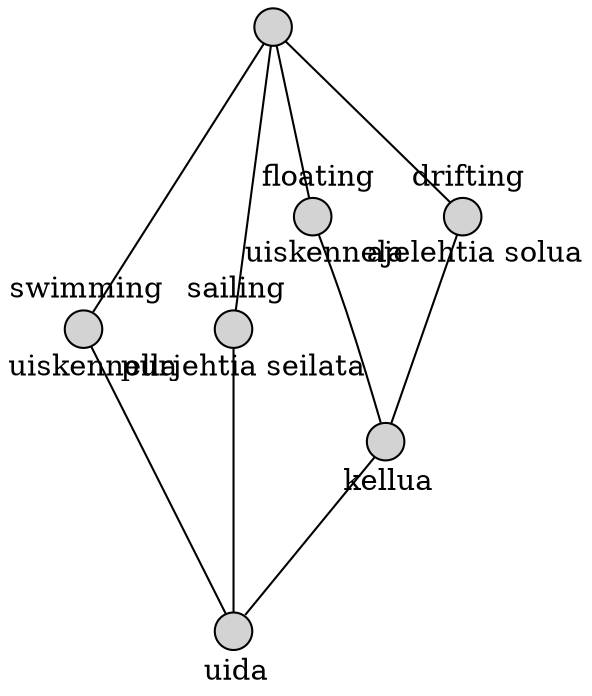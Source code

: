 // <Lattice object of 3 atoms 7 concepts 4 coatoms at 0x1c1bff19c50>
digraph Lattice {
	node [label="" shape=circle style=filled width=.25]
	edge [dir=none labeldistance=1.5 minlen=2]
	c0
	c0 -> c0 [color=transparent headlabel=uida labelangle=270]
	c1
	c1 -> c1 [color=transparent headlabel=kellua labelangle=270]
	c1 -> c0
	c2
	c2 -> c2 [color=transparent headlabel=uiskennella labelangle=270]
	c2 -> c2 [color=transparent labelangle=90 taillabel=swimming]
	c2 -> c0
	c3
	c3 -> c3 [color=transparent headlabel="purjehtia seilata" labelangle=270]
	c3 -> c3 [color=transparent labelangle=90 taillabel=sailing]
	c3 -> c0
	c4
	c4 -> c4 [color=transparent headlabel=uiskennela labelangle=270]
	c4 -> c4 [color=transparent labelangle=90 taillabel=floating]
	c4 -> c1
	c5
	c5 -> c5 [color=transparent headlabel="ajelehtia solua" labelangle=270]
	c5 -> c5 [color=transparent labelangle=90 taillabel=drifting]
	c5 -> c1
	c6
	c6 -> c2
	c6 -> c3
	c6 -> c4
	c6 -> c5
}
